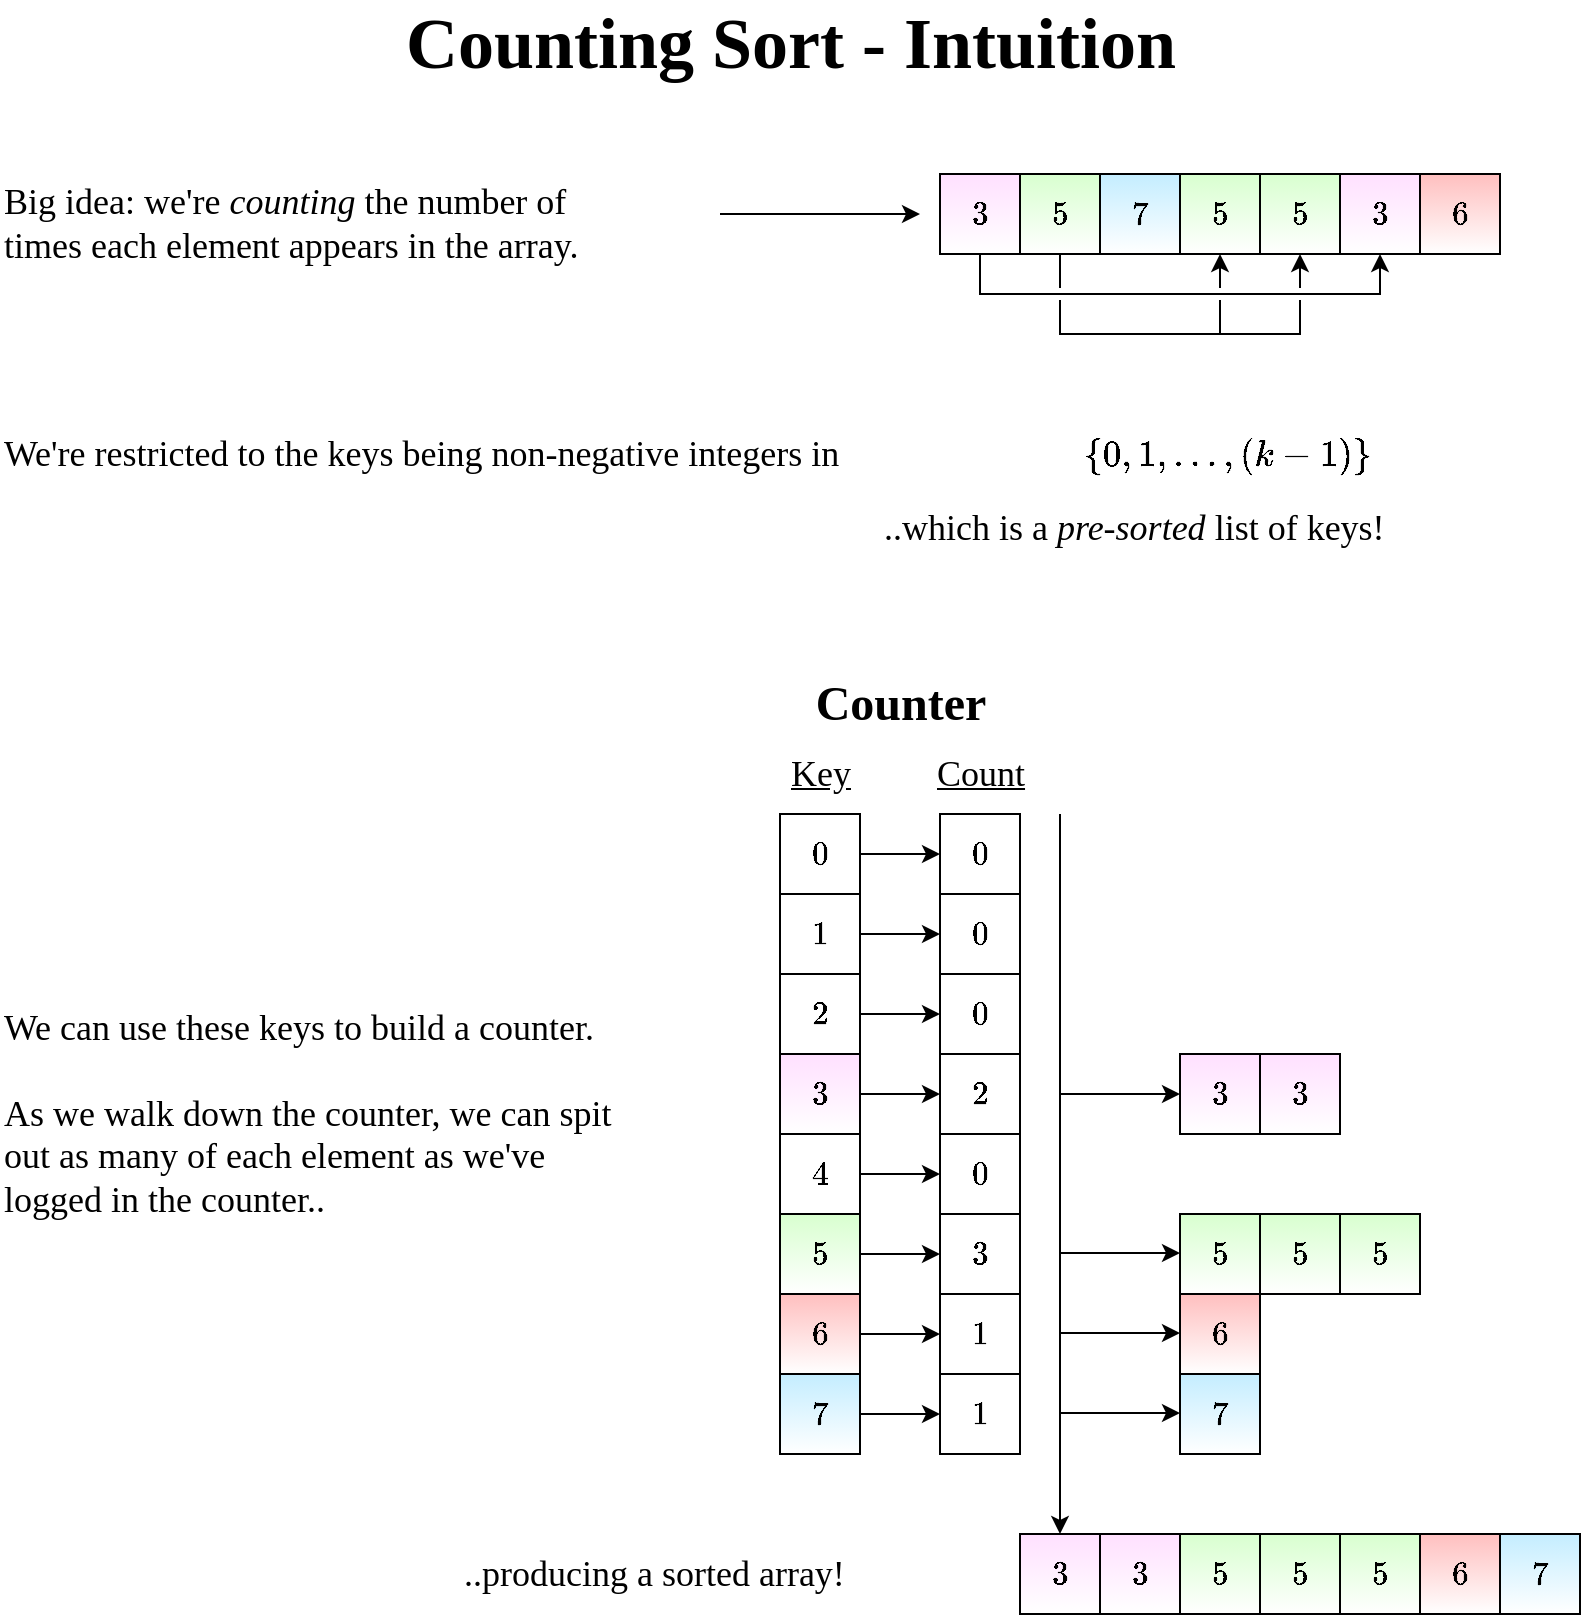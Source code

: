 <mxfile version="18.2.0" type="device"><diagram id="ZH59ogxHuaIE_yN1xDmf" name="Page-1"><mxGraphModel dx="620" dy="760" grid="1" gridSize="10" guides="1" tooltips="1" connect="1" arrows="1" fold="1" page="1" pageScale="1" pageWidth="850" pageHeight="1100" math="1" shadow="0"><root><mxCell id="0"/><mxCell id="1" parent="0"/><mxCell id="KmgpK5BVp2wjjRx_F-Tk-39" style="edgeStyle=none;rounded=0;orthogonalLoop=1;jettySize=auto;html=1;exitX=0.5;exitY=1;exitDx=0;exitDy=0;fontSize=14;" edge="1" parent="1" source="KmgpK5BVp2wjjRx_F-Tk-27" target="KmgpK5BVp2wjjRx_F-Tk-36"><mxGeometry relative="1" as="geometry"><Array as="points"><mxPoint x="520" y="220"/><mxPoint x="720" y="220"/></Array></mxGeometry></mxCell><mxCell id="KmgpK5BVp2wjjRx_F-Tk-27" value="$$3$$" style="rounded=0;whiteSpace=wrap;html=1;fontSize=14;fillColor=#FFE0FF;gradientColor=#ffffff;" vertex="1" parent="1"><mxGeometry x="500" y="160" width="40" height="40" as="geometry"/></mxCell><mxCell id="KmgpK5BVp2wjjRx_F-Tk-40" style="edgeStyle=none;rounded=0;orthogonalLoop=1;jettySize=auto;html=1;exitX=0.5;exitY=1;exitDx=0;exitDy=0;fontSize=14;jumpStyle=gap;" edge="1" parent="1" source="KmgpK5BVp2wjjRx_F-Tk-28" target="KmgpK5BVp2wjjRx_F-Tk-37"><mxGeometry relative="1" as="geometry"><Array as="points"><mxPoint x="560" y="240"/><mxPoint x="640" y="240"/></Array></mxGeometry></mxCell><mxCell id="KmgpK5BVp2wjjRx_F-Tk-28" value="$$5$$" style="rounded=0;whiteSpace=wrap;html=1;fontSize=14;fillColor=#D8FFCF;gradientColor=#ffffff;" vertex="1" parent="1"><mxGeometry x="540" y="160" width="40" height="40" as="geometry"/></mxCell><mxCell id="KmgpK5BVp2wjjRx_F-Tk-29" value="$$7$$" style="rounded=0;whiteSpace=wrap;html=1;fontSize=14;fillColor=#C4EDFF;gradientColor=#ffffff;" vertex="1" parent="1"><mxGeometry x="580" y="160" width="40" height="40" as="geometry"/></mxCell><mxCell id="KmgpK5BVp2wjjRx_F-Tk-33" value="$$6$$" style="rounded=0;whiteSpace=wrap;html=1;fontSize=14;gradientColor=#ffffff;fillColor=#FFBFBF;" vertex="1" parent="1"><mxGeometry x="740" y="160" width="40" height="40" as="geometry"/></mxCell><mxCell id="KmgpK5BVp2wjjRx_F-Tk-36" value="$$3$$" style="rounded=0;whiteSpace=wrap;html=1;fontSize=14;fillColor=#FFE0FF;gradientColor=#ffffff;" vertex="1" parent="1"><mxGeometry x="700" y="160" width="40" height="40" as="geometry"/></mxCell><mxCell id="KmgpK5BVp2wjjRx_F-Tk-37" value="$$5$$" style="rounded=0;whiteSpace=wrap;html=1;fontSize=14;fillColor=#D8FFCF;gradientColor=#ffffff;" vertex="1" parent="1"><mxGeometry x="620" y="160" width="40" height="40" as="geometry"/></mxCell><mxCell id="KmgpK5BVp2wjjRx_F-Tk-38" value="$$5$$" style="rounded=0;whiteSpace=wrap;html=1;fontSize=14;fillColor=#D8FFCF;gradientColor=#ffffff;" vertex="1" parent="1"><mxGeometry x="660" y="160" width="40" height="40" as="geometry"/></mxCell><mxCell id="KmgpK5BVp2wjjRx_F-Tk-42" style="edgeStyle=none;rounded=0;orthogonalLoop=1;jettySize=auto;html=1;exitX=0.5;exitY=1;exitDx=0;exitDy=0;fontSize=14;jumpStyle=gap;" edge="1" parent="1" source="KmgpK5BVp2wjjRx_F-Tk-28" target="KmgpK5BVp2wjjRx_F-Tk-38"><mxGeometry relative="1" as="geometry"><mxPoint x="560" y="200" as="sourcePoint"/><mxPoint x="640" y="200" as="targetPoint"/><Array as="points"><mxPoint x="560" y="240"/><mxPoint x="680" y="240"/></Array></mxGeometry></mxCell><mxCell id="KmgpK5BVp2wjjRx_F-Tk-89" style="edgeStyle=none;rounded=0;jumpStyle=gap;orthogonalLoop=1;jettySize=auto;html=1;exitX=1;exitY=0.5;exitDx=0;exitDy=0;fontSize=14;" edge="1" parent="1" source="KmgpK5BVp2wjjRx_F-Tk-68" target="KmgpK5BVp2wjjRx_F-Tk-78"><mxGeometry relative="1" as="geometry"/></mxCell><mxCell id="KmgpK5BVp2wjjRx_F-Tk-68" value="$$0$$" style="rounded=0;whiteSpace=wrap;html=1;fontSize=14;" vertex="1" parent="1"><mxGeometry x="420" y="480" width="40" height="40" as="geometry"/></mxCell><mxCell id="KmgpK5BVp2wjjRx_F-Tk-90" style="edgeStyle=none;rounded=0;jumpStyle=gap;orthogonalLoop=1;jettySize=auto;html=1;exitX=1;exitY=0.5;exitDx=0;exitDy=0;fontSize=14;" edge="1" parent="1" source="KmgpK5BVp2wjjRx_F-Tk-69" target="KmgpK5BVp2wjjRx_F-Tk-86"><mxGeometry relative="1" as="geometry"/></mxCell><mxCell id="KmgpK5BVp2wjjRx_F-Tk-69" value="$$1$$" style="rounded=0;whiteSpace=wrap;html=1;fontSize=14;" vertex="1" parent="1"><mxGeometry x="420" y="520" width="40" height="40" as="geometry"/></mxCell><mxCell id="KmgpK5BVp2wjjRx_F-Tk-91" style="edgeStyle=none;rounded=0;jumpStyle=gap;orthogonalLoop=1;jettySize=auto;html=1;exitX=1;exitY=0.5;exitDx=0;exitDy=0;fontSize=14;" edge="1" parent="1" source="KmgpK5BVp2wjjRx_F-Tk-70" target="KmgpK5BVp2wjjRx_F-Tk-87"><mxGeometry relative="1" as="geometry"/></mxCell><mxCell id="KmgpK5BVp2wjjRx_F-Tk-70" value="&lt;div&gt;$$2$$&lt;/div&gt;" style="rounded=0;whiteSpace=wrap;html=1;fontSize=14;" vertex="1" parent="1"><mxGeometry x="420" y="560" width="40" height="40" as="geometry"/></mxCell><mxCell id="KmgpK5BVp2wjjRx_F-Tk-92" style="edgeStyle=none;rounded=0;jumpStyle=gap;orthogonalLoop=1;jettySize=auto;html=1;exitX=1;exitY=0.5;exitDx=0;exitDy=0;fontSize=14;" edge="1" parent="1" source="KmgpK5BVp2wjjRx_F-Tk-71" target="KmgpK5BVp2wjjRx_F-Tk-81"><mxGeometry relative="1" as="geometry"/></mxCell><mxCell id="KmgpK5BVp2wjjRx_F-Tk-71" value="$$3$$" style="rounded=0;whiteSpace=wrap;html=1;fontSize=14;" vertex="1" parent="1"><mxGeometry x="420" y="600" width="40" height="40" as="geometry"/></mxCell><mxCell id="KmgpK5BVp2wjjRx_F-Tk-93" style="edgeStyle=none;rounded=0;jumpStyle=gap;orthogonalLoop=1;jettySize=auto;html=1;exitX=1;exitY=0.5;exitDx=0;exitDy=0;fontSize=14;" edge="1" parent="1" source="KmgpK5BVp2wjjRx_F-Tk-74" target="KmgpK5BVp2wjjRx_F-Tk-88"><mxGeometry relative="1" as="geometry"/></mxCell><mxCell id="KmgpK5BVp2wjjRx_F-Tk-74" value="$$4$$" style="rounded=0;whiteSpace=wrap;html=1;fontSize=14;" vertex="1" parent="1"><mxGeometry x="420" y="640" width="40" height="40" as="geometry"/></mxCell><mxCell id="KmgpK5BVp2wjjRx_F-Tk-94" style="edgeStyle=none;rounded=0;jumpStyle=gap;orthogonalLoop=1;jettySize=auto;html=1;exitX=1;exitY=0.5;exitDx=0;exitDy=0;fontSize=14;" edge="1" parent="1" source="KmgpK5BVp2wjjRx_F-Tk-75" target="KmgpK5BVp2wjjRx_F-Tk-83"><mxGeometry relative="1" as="geometry"/></mxCell><mxCell id="KmgpK5BVp2wjjRx_F-Tk-75" value="&lt;div&gt;$$5$$&lt;/div&gt;" style="rounded=0;whiteSpace=wrap;html=1;fontSize=14;" vertex="1" parent="1"><mxGeometry x="420" y="680" width="40" height="40" as="geometry"/></mxCell><mxCell id="KmgpK5BVp2wjjRx_F-Tk-95" style="edgeStyle=none;rounded=0;jumpStyle=gap;orthogonalLoop=1;jettySize=auto;html=1;exitX=1;exitY=0.5;exitDx=0;exitDy=0;fontSize=14;" edge="1" parent="1" source="KmgpK5BVp2wjjRx_F-Tk-76" target="KmgpK5BVp2wjjRx_F-Tk-84"><mxGeometry relative="1" as="geometry"/></mxCell><mxCell id="KmgpK5BVp2wjjRx_F-Tk-76" value="$$6$$" style="rounded=0;whiteSpace=wrap;html=1;fontSize=14;" vertex="1" parent="1"><mxGeometry x="420" y="720" width="40" height="40" as="geometry"/></mxCell><mxCell id="KmgpK5BVp2wjjRx_F-Tk-96" style="edgeStyle=none;rounded=0;jumpStyle=gap;orthogonalLoop=1;jettySize=auto;html=1;exitX=1;exitY=0.5;exitDx=0;exitDy=0;fontSize=14;" edge="1" parent="1" source="KmgpK5BVp2wjjRx_F-Tk-77" target="KmgpK5BVp2wjjRx_F-Tk-85"><mxGeometry relative="1" as="geometry"/></mxCell><mxCell id="KmgpK5BVp2wjjRx_F-Tk-77" value="$$7$$" style="rounded=0;whiteSpace=wrap;html=1;fontSize=14;" vertex="1" parent="1"><mxGeometry x="420" y="760" width="40" height="40" as="geometry"/></mxCell><mxCell id="KmgpK5BVp2wjjRx_F-Tk-78" value="$$0$$" style="rounded=0;whiteSpace=wrap;html=1;fontSize=14;" vertex="1" parent="1"><mxGeometry x="500" y="480" width="40" height="40" as="geometry"/></mxCell><mxCell id="KmgpK5BVp2wjjRx_F-Tk-81" value="$$2$$" style="rounded=0;whiteSpace=wrap;html=1;fontSize=14;glass=0;shadow=0;sketch=0;" vertex="1" parent="1"><mxGeometry x="500" y="600" width="40" height="40" as="geometry"/></mxCell><mxCell id="KmgpK5BVp2wjjRx_F-Tk-83" value="$$3$$" style="rounded=0;whiteSpace=wrap;html=1;fontSize=14;" vertex="1" parent="1"><mxGeometry x="500" y="680" width="40" height="40" as="geometry"/></mxCell><mxCell id="KmgpK5BVp2wjjRx_F-Tk-84" value="$$1$$" style="rounded=0;whiteSpace=wrap;html=1;fontSize=14;" vertex="1" parent="1"><mxGeometry x="500" y="720" width="40" height="40" as="geometry"/></mxCell><mxCell id="KmgpK5BVp2wjjRx_F-Tk-85" value="$$1$$" style="rounded=0;whiteSpace=wrap;html=1;fontSize=14;" vertex="1" parent="1"><mxGeometry x="500" y="760" width="40" height="40" as="geometry"/></mxCell><mxCell id="KmgpK5BVp2wjjRx_F-Tk-86" value="$$0$$" style="rounded=0;whiteSpace=wrap;html=1;fontSize=14;" vertex="1" parent="1"><mxGeometry x="500" y="520" width="40" height="40" as="geometry"/></mxCell><mxCell id="KmgpK5BVp2wjjRx_F-Tk-87" value="$$0$$" style="rounded=0;whiteSpace=wrap;html=1;fontSize=14;" vertex="1" parent="1"><mxGeometry x="500" y="560" width="40" height="40" as="geometry"/></mxCell><mxCell id="KmgpK5BVp2wjjRx_F-Tk-88" value="$$0$$" style="rounded=0;whiteSpace=wrap;html=1;fontSize=14;" vertex="1" parent="1"><mxGeometry x="500" y="640" width="40" height="40" as="geometry"/></mxCell><mxCell id="KmgpK5BVp2wjjRx_F-Tk-97" value="" style="endArrow=classic;html=1;rounded=0;fontSize=14;jumpStyle=gap;" edge="1" parent="1" target="KmgpK5BVp2wjjRx_F-Tk-110"><mxGeometry width="50" height="50" relative="1" as="geometry"><mxPoint x="560" y="480" as="sourcePoint"/><mxPoint x="560" y="800" as="targetPoint"/></mxGeometry></mxCell><mxCell id="KmgpK5BVp2wjjRx_F-Tk-98" value="" style="endArrow=classic;html=1;rounded=0;fontSize=14;jumpStyle=gap;" edge="1" parent="1"><mxGeometry width="50" height="50" relative="1" as="geometry"><mxPoint x="560" y="620" as="sourcePoint"/><mxPoint x="620" y="620" as="targetPoint"/></mxGeometry></mxCell><mxCell id="KmgpK5BVp2wjjRx_F-Tk-99" value="$$3$$" style="rounded=0;whiteSpace=wrap;html=1;fontSize=14;" vertex="1" parent="1"><mxGeometry x="620" y="600" width="40" height="40" as="geometry"/></mxCell><mxCell id="KmgpK5BVp2wjjRx_F-Tk-100" value="$$3$$" style="rounded=0;whiteSpace=wrap;html=1;fontSize=14;" vertex="1" parent="1"><mxGeometry x="660" y="600" width="40" height="40" as="geometry"/></mxCell><mxCell id="KmgpK5BVp2wjjRx_F-Tk-101" value="$$5$$" style="rounded=0;whiteSpace=wrap;html=1;fontSize=14;" vertex="1" parent="1"><mxGeometry x="700" y="680" width="40" height="40" as="geometry"/></mxCell><mxCell id="KmgpK5BVp2wjjRx_F-Tk-102" value="$$5$$" style="rounded=0;whiteSpace=wrap;html=1;fontSize=14;" vertex="1" parent="1"><mxGeometry x="620" y="680" width="40" height="40" as="geometry"/></mxCell><mxCell id="KmgpK5BVp2wjjRx_F-Tk-103" value="$$5$$" style="rounded=0;whiteSpace=wrap;html=1;fontSize=14;" vertex="1" parent="1"><mxGeometry x="660" y="680" width="40" height="40" as="geometry"/></mxCell><mxCell id="KmgpK5BVp2wjjRx_F-Tk-104" value="$$6$$" style="rounded=0;whiteSpace=wrap;html=1;fontSize=14;" vertex="1" parent="1"><mxGeometry x="620" y="720" width="40" height="40" as="geometry"/></mxCell><mxCell id="KmgpK5BVp2wjjRx_F-Tk-105" value="$$7$$" style="rounded=0;whiteSpace=wrap;html=1;fontSize=14;" vertex="1" parent="1"><mxGeometry x="620" y="760" width="40" height="40" as="geometry"/></mxCell><mxCell id="KmgpK5BVp2wjjRx_F-Tk-106" value="" style="endArrow=classic;html=1;rounded=0;fontSize=14;jumpStyle=gap;" edge="1" parent="1"><mxGeometry width="50" height="50" relative="1" as="geometry"><mxPoint x="560" y="699.5" as="sourcePoint"/><mxPoint x="620" y="699.5" as="targetPoint"/></mxGeometry></mxCell><mxCell id="KmgpK5BVp2wjjRx_F-Tk-107" value="" style="endArrow=classic;html=1;rounded=0;fontSize=14;jumpStyle=gap;" edge="1" parent="1"><mxGeometry width="50" height="50" relative="1" as="geometry"><mxPoint x="560" y="739.5" as="sourcePoint"/><mxPoint x="620" y="739.5" as="targetPoint"/></mxGeometry></mxCell><mxCell id="KmgpK5BVp2wjjRx_F-Tk-108" value="" style="endArrow=classic;html=1;rounded=0;fontSize=14;jumpStyle=gap;" edge="1" parent="1"><mxGeometry width="50" height="50" relative="1" as="geometry"><mxPoint x="560" y="779.5" as="sourcePoint"/><mxPoint x="620" y="779.5" as="targetPoint"/></mxGeometry></mxCell><mxCell id="KmgpK5BVp2wjjRx_F-Tk-110" value="$$3$$" style="rounded=0;whiteSpace=wrap;html=1;fontSize=14;" vertex="1" parent="1"><mxGeometry x="540" y="840" width="40" height="40" as="geometry"/></mxCell><mxCell id="KmgpK5BVp2wjjRx_F-Tk-111" value="$$5$$" style="rounded=0;whiteSpace=wrap;html=1;fontSize=14;" vertex="1" parent="1"><mxGeometry x="700" y="840" width="40" height="40" as="geometry"/></mxCell><mxCell id="KmgpK5BVp2wjjRx_F-Tk-112" value="$$7$$" style="rounded=0;whiteSpace=wrap;html=1;fontSize=14;" vertex="1" parent="1"><mxGeometry x="780" y="840" width="40" height="40" as="geometry"/></mxCell><mxCell id="KmgpK5BVp2wjjRx_F-Tk-113" value="$$6$$" style="rounded=0;whiteSpace=wrap;html=1;fontSize=14;" vertex="1" parent="1"><mxGeometry x="740" y="840" width="40" height="40" as="geometry"/></mxCell><mxCell id="KmgpK5BVp2wjjRx_F-Tk-114" value="$$3$$" style="rounded=0;whiteSpace=wrap;html=1;fontSize=14;" vertex="1" parent="1"><mxGeometry x="580" y="840" width="40" height="40" as="geometry"/></mxCell><mxCell id="KmgpK5BVp2wjjRx_F-Tk-115" value="$$5$$" style="rounded=0;whiteSpace=wrap;html=1;fontSize=14;" vertex="1" parent="1"><mxGeometry x="620" y="840" width="40" height="40" as="geometry"/></mxCell><mxCell id="KmgpK5BVp2wjjRx_F-Tk-116" value="$$5$$" style="rounded=0;whiteSpace=wrap;html=1;fontSize=14;" vertex="1" parent="1"><mxGeometry x="660" y="840" width="40" height="40" as="geometry"/></mxCell><mxCell id="KmgpK5BVp2wjjRx_F-Tk-118" value="$$3$$" style="rounded=0;whiteSpace=wrap;html=1;fontSize=14;fillColor=#FFE0FF;gradientColor=#ffffff;" vertex="1" parent="1"><mxGeometry x="420" y="600" width="40" height="40" as="geometry"/></mxCell><mxCell id="KmgpK5BVp2wjjRx_F-Tk-119" value="$$5$$" style="rounded=0;whiteSpace=wrap;html=1;fontSize=14;fillColor=#D8FFCF;gradientColor=#ffffff;" vertex="1" parent="1"><mxGeometry x="420" y="680" width="40" height="40" as="geometry"/></mxCell><mxCell id="KmgpK5BVp2wjjRx_F-Tk-121" value="$$6$$" style="rounded=0;whiteSpace=wrap;html=1;fontSize=14;gradientColor=#ffffff;fillColor=#FFBFBF;" vertex="1" parent="1"><mxGeometry x="420" y="720" width="40" height="40" as="geometry"/></mxCell><mxCell id="KmgpK5BVp2wjjRx_F-Tk-122" value="$$7$$" style="rounded=0;whiteSpace=wrap;html=1;fontSize=14;fillColor=#C4EDFF;gradientColor=#ffffff;" vertex="1" parent="1"><mxGeometry x="420" y="760" width="40" height="40" as="geometry"/></mxCell><mxCell id="KmgpK5BVp2wjjRx_F-Tk-123" value="$$3$$" style="rounded=0;whiteSpace=wrap;html=1;fontSize=14;fillColor=#FFE0FF;gradientColor=#ffffff;" vertex="1" parent="1"><mxGeometry x="620" y="600" width="40" height="40" as="geometry"/></mxCell><mxCell id="KmgpK5BVp2wjjRx_F-Tk-124" value="$$3$$" style="rounded=0;whiteSpace=wrap;html=1;fontSize=14;fillColor=#FFE0FF;gradientColor=#ffffff;" vertex="1" parent="1"><mxGeometry x="660" y="600" width="40" height="40" as="geometry"/></mxCell><mxCell id="KmgpK5BVp2wjjRx_F-Tk-125" value="$$3$$" style="rounded=0;whiteSpace=wrap;html=1;fontSize=14;" vertex="1" parent="1"><mxGeometry x="540" y="840" width="40" height="40" as="geometry"/></mxCell><mxCell id="KmgpK5BVp2wjjRx_F-Tk-126" value="$$3$$" style="rounded=0;whiteSpace=wrap;html=1;fontSize=14;" vertex="1" parent="1"><mxGeometry x="580" y="840" width="40" height="40" as="geometry"/></mxCell><mxCell id="KmgpK5BVp2wjjRx_F-Tk-127" value="$$3$$" style="rounded=0;whiteSpace=wrap;html=1;fontSize=14;fillColor=#FFE0FF;gradientColor=#ffffff;" vertex="1" parent="1"><mxGeometry x="540" y="840" width="40" height="40" as="geometry"/></mxCell><mxCell id="KmgpK5BVp2wjjRx_F-Tk-128" value="$$3$$" style="rounded=0;whiteSpace=wrap;html=1;fontSize=14;fillColor=#FFE0FF;gradientColor=#ffffff;" vertex="1" parent="1"><mxGeometry x="580" y="840" width="40" height="40" as="geometry"/></mxCell><mxCell id="KmgpK5BVp2wjjRx_F-Tk-129" value="$$5$$" style="rounded=0;whiteSpace=wrap;html=1;fontSize=14;fillColor=#D8FFCF;gradientColor=#ffffff;" vertex="1" parent="1"><mxGeometry x="620" y="680" width="40" height="40" as="geometry"/></mxCell><mxCell id="KmgpK5BVp2wjjRx_F-Tk-130" value="$$5$$" style="rounded=0;whiteSpace=wrap;html=1;fontSize=14;fillColor=#D8FFCF;gradientColor=#ffffff;" vertex="1" parent="1"><mxGeometry x="660" y="680" width="40" height="40" as="geometry"/></mxCell><mxCell id="KmgpK5BVp2wjjRx_F-Tk-131" value="$$5$$" style="rounded=0;whiteSpace=wrap;html=1;fontSize=14;fillColor=#D8FFCF;gradientColor=#ffffff;" vertex="1" parent="1"><mxGeometry x="700" y="680" width="40" height="40" as="geometry"/></mxCell><mxCell id="KmgpK5BVp2wjjRx_F-Tk-132" value="$$5$$" style="rounded=0;whiteSpace=wrap;html=1;fontSize=14;" vertex="1" parent="1"><mxGeometry x="700" y="840" width="40" height="40" as="geometry"/></mxCell><mxCell id="KmgpK5BVp2wjjRx_F-Tk-133" value="$$5$$" style="rounded=0;whiteSpace=wrap;html=1;fontSize=14;" vertex="1" parent="1"><mxGeometry x="620" y="840" width="40" height="40" as="geometry"/></mxCell><mxCell id="KmgpK5BVp2wjjRx_F-Tk-134" value="$$5$$" style="rounded=0;whiteSpace=wrap;html=1;fontSize=14;" vertex="1" parent="1"><mxGeometry x="660" y="840" width="40" height="40" as="geometry"/></mxCell><mxCell id="KmgpK5BVp2wjjRx_F-Tk-135" value="$$5$$" style="rounded=0;whiteSpace=wrap;html=1;fontSize=14;fillColor=#D8FFCF;gradientColor=#ffffff;" vertex="1" parent="1"><mxGeometry x="620" y="840" width="40" height="40" as="geometry"/></mxCell><mxCell id="KmgpK5BVp2wjjRx_F-Tk-136" value="$$5$$" style="rounded=0;whiteSpace=wrap;html=1;fontSize=14;fillColor=#D8FFCF;gradientColor=#ffffff;" vertex="1" parent="1"><mxGeometry x="660" y="840" width="40" height="40" as="geometry"/></mxCell><mxCell id="KmgpK5BVp2wjjRx_F-Tk-137" value="$$5$$" style="rounded=0;whiteSpace=wrap;html=1;fontSize=14;fillColor=#D8FFCF;gradientColor=#ffffff;" vertex="1" parent="1"><mxGeometry x="700" y="840" width="40" height="40" as="geometry"/></mxCell><mxCell id="KmgpK5BVp2wjjRx_F-Tk-138" value="$$6$$" style="rounded=0;whiteSpace=wrap;html=1;fontSize=14;gradientColor=#ffffff;fillColor=#FFBFBF;" vertex="1" parent="1"><mxGeometry x="620" y="720" width="40" height="40" as="geometry"/></mxCell><mxCell id="KmgpK5BVp2wjjRx_F-Tk-139" value="$$6$$" style="rounded=0;whiteSpace=wrap;html=1;fontSize=14;gradientColor=#ffffff;fillColor=#FFBFBF;" vertex="1" parent="1"><mxGeometry x="740" y="840" width="40" height="40" as="geometry"/></mxCell><mxCell id="KmgpK5BVp2wjjRx_F-Tk-140" value="$$7$$" style="rounded=0;whiteSpace=wrap;html=1;fontSize=14;fillColor=#C4EDFF;gradientColor=#ffffff;" vertex="1" parent="1"><mxGeometry x="620" y="760" width="40" height="40" as="geometry"/></mxCell><mxCell id="KmgpK5BVp2wjjRx_F-Tk-141" value="$$7$$" style="rounded=0;whiteSpace=wrap;html=1;fontSize=14;fillColor=#C4EDFF;gradientColor=#ffffff;" vertex="1" parent="1"><mxGeometry x="780" y="840" width="40" height="40" as="geometry"/></mxCell><mxCell id="KmgpK5BVp2wjjRx_F-Tk-143" value="&lt;div align=&quot;left&quot;&gt;Big idea: we're &lt;i&gt;counting&lt;/i&gt; the number of&lt;/div&gt;&lt;div align=&quot;left&quot;&gt;times each element appears in the array.&lt;br&gt;&lt;/div&gt;" style="text;html=1;align=left;verticalAlign=middle;resizable=0;points=[];autosize=1;strokeColor=none;fillColor=none;fontSize=18;fontFamily=Iosevka;" vertex="1" parent="1"><mxGeometry x="30" y="160" width="380" height="50" as="geometry"/></mxCell><mxCell id="KmgpK5BVp2wjjRx_F-Tk-146" value="&lt;div&gt;We're restricted to the keys being non-negative integers in&lt;br&gt;&lt;/div&gt;" style="text;html=1;align=left;verticalAlign=middle;resizable=0;points=[];autosize=1;strokeColor=none;fillColor=none;fontSize=18;fontFamily=Iosevka;" vertex="1" parent="1"><mxGeometry x="30" y="285" width="550" height="30" as="geometry"/></mxCell><mxCell id="KmgpK5BVp2wjjRx_F-Tk-147" value="" style="endArrow=classic;html=1;rounded=0;fontFamily=Iosevka;fontSource=https%3A%2F%2Ffonts.googleapis.com%2Fcss%3Ffamily%3DIosevka;fontSize=18;jumpStyle=gap;" edge="1" parent="1"><mxGeometry width="50" height="50" relative="1" as="geometry"><mxPoint x="390" y="180" as="sourcePoint"/><mxPoint x="490" y="180" as="targetPoint"/></mxGeometry></mxCell><mxCell id="KmgpK5BVp2wjjRx_F-Tk-148" value="&lt;font style=&quot;font-size: 24px;&quot;&gt;Counter&lt;/font&gt;" style="text;html=1;align=center;verticalAlign=middle;resizable=0;points=[];autosize=1;strokeColor=none;fillColor=none;fontSize=18;fontFamily=Iosevka;fontStyle=1" vertex="1" parent="1"><mxGeometry x="430" y="410" width="100" height="30" as="geometry"/></mxCell><mxCell id="KmgpK5BVp2wjjRx_F-Tk-149" value="Key" style="text;html=1;align=center;verticalAlign=middle;resizable=0;points=[];autosize=1;strokeColor=none;fillColor=none;fontSize=18;fontFamily=Iosevka;fontStyle=4" vertex="1" parent="1"><mxGeometry x="420" y="445" width="40" height="30" as="geometry"/></mxCell><mxCell id="KmgpK5BVp2wjjRx_F-Tk-150" value="&lt;div&gt;Count&lt;/div&gt;" style="text;html=1;align=center;verticalAlign=middle;resizable=0;points=[];autosize=1;strokeColor=none;fillColor=none;fontSize=18;fontFamily=Iosevka;fontStyle=4" vertex="1" parent="1"><mxGeometry x="490" y="445" width="60" height="30" as="geometry"/></mxCell><mxCell id="KmgpK5BVp2wjjRx_F-Tk-152" value="&lt;div&gt;We can use these keys to build a counter.&lt;/div&gt;&lt;div&gt;&lt;br&gt;&lt;/div&gt;&lt;div&gt;As we walk down the counter, we can spit&lt;/div&gt;&lt;div&gt;out as many of each element as we've&lt;/div&gt;&lt;div&gt;logged in the counter..&lt;br&gt;&lt;/div&gt;" style="text;html=1;align=left;verticalAlign=middle;resizable=0;points=[];autosize=1;strokeColor=none;fillColor=none;fontSize=18;fontFamily=Iosevka;" vertex="1" parent="1"><mxGeometry x="30" y="570" width="380" height="120" as="geometry"/></mxCell><mxCell id="KmgpK5BVp2wjjRx_F-Tk-153" value="&lt;div align=&quot;left&quot;&gt;..producing a sorted array!&lt;br&gt;&lt;/div&gt;" style="text;html=1;align=left;verticalAlign=middle;resizable=0;points=[];autosize=1;strokeColor=none;fillColor=none;fontSize=18;fontFamily=Iosevka;" vertex="1" parent="1"><mxGeometry x="260" y="845" width="260" height="30" as="geometry"/></mxCell><mxCell id="KmgpK5BVp2wjjRx_F-Tk-154" value="&lt;font style=&quot;font-size: 18px;&quot;&gt; $$\{0, 1, \dots, (k-1)\}$$&lt;/font&gt;" style="text;whiteSpace=wrap;html=1;fontSize=18;fontFamily=Iosevka;align=left;verticalAlign=middle;" vertex="1" parent="1"><mxGeometry x="570" y="280" width="180" height="40" as="geometry"/></mxCell><mxCell id="KmgpK5BVp2wjjRx_F-Tk-155" value="..which is a &lt;i&gt;pre-sorted&lt;/i&gt; list of keys!" style="text;whiteSpace=wrap;html=1;fontSize=18;fontFamily=Iosevka;" vertex="1" parent="1"><mxGeometry x="470" y="320" width="350" height="40" as="geometry"/></mxCell><mxCell id="KmgpK5BVp2wjjRx_F-Tk-156" value="&lt;b&gt;&lt;font style=&quot;font-size: 36px;&quot;&gt;Counting Sort - Intuition&lt;/font&gt;&lt;/b&gt;" style="text;html=1;align=center;verticalAlign=middle;resizable=0;points=[];autosize=1;strokeColor=none;fillColor=none;fontSize=18;fontFamily=Iosevka;" vertex="1" parent="1"><mxGeometry x="190" y="80" width="470" height="30" as="geometry"/></mxCell></root></mxGraphModel></diagram></mxfile>